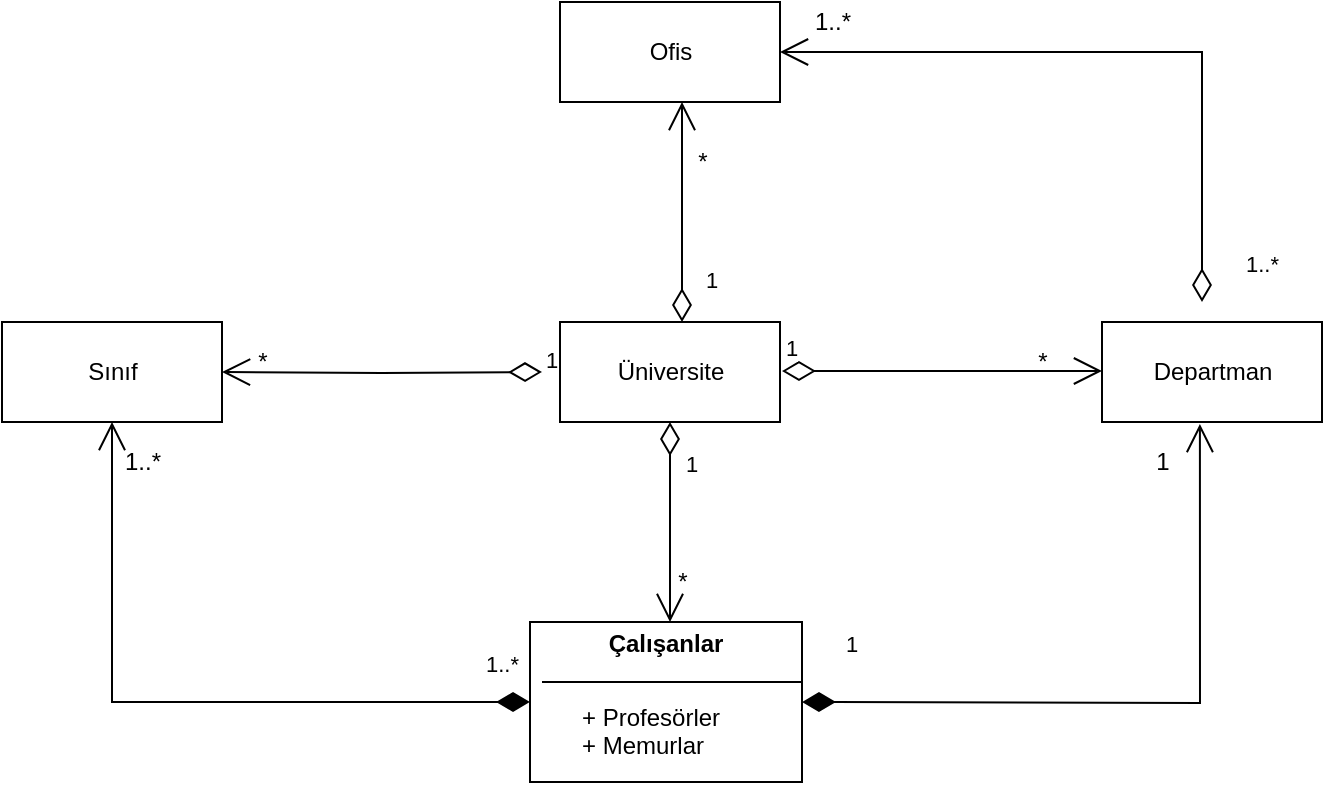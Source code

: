 <mxfile version="19.0.0" type="github">
  <diagram id="C5RBs43oDa-KdzZeNtuy" name="Page-1">
    <mxGraphModel dx="1181" dy="769" grid="1" gridSize="10" guides="1" tooltips="1" connect="1" arrows="1" fold="1" page="1" pageScale="1" pageWidth="827" pageHeight="1169" math="0" shadow="0">
      <root>
        <mxCell id="WIyWlLk6GJQsqaUBKTNV-0" />
        <mxCell id="WIyWlLk6GJQsqaUBKTNV-1" parent="WIyWlLk6GJQsqaUBKTNV-0" />
        <mxCell id="BnZvguF5sgpPLLufHSTl-1" value="Üniversite" style="html=1;" parent="WIyWlLk6GJQsqaUBKTNV-1" vertex="1">
          <mxGeometry x="359" y="240" width="110" height="50" as="geometry" />
        </mxCell>
        <mxCell id="BnZvguF5sgpPLLufHSTl-2" value="Sınıf" style="html=1;" parent="WIyWlLk6GJQsqaUBKTNV-1" vertex="1">
          <mxGeometry x="80" y="240" width="110" height="50" as="geometry" />
        </mxCell>
        <mxCell id="BnZvguF5sgpPLLufHSTl-3" value="Ofis" style="html=1;" parent="WIyWlLk6GJQsqaUBKTNV-1" vertex="1">
          <mxGeometry x="359" y="80" width="110" height="50" as="geometry" />
        </mxCell>
        <mxCell id="BnZvguF5sgpPLLufHSTl-4" value="Departman" style="html=1;" parent="WIyWlLk6GJQsqaUBKTNV-1" vertex="1">
          <mxGeometry x="630" y="240" width="110" height="50" as="geometry" />
        </mxCell>
        <mxCell id="BnZvguF5sgpPLLufHSTl-8" value="1" style="endArrow=open;html=1;endSize=12;startArrow=diamondThin;startSize=14;startFill=0;edgeStyle=orthogonalEdgeStyle;align=left;verticalAlign=bottom;rounded=0;" parent="WIyWlLk6GJQsqaUBKTNV-1" edge="1">
          <mxGeometry x="-1" y="3" relative="1" as="geometry">
            <mxPoint x="470" y="264.5" as="sourcePoint" />
            <mxPoint x="630" y="264.5" as="targetPoint" />
          </mxGeometry>
        </mxCell>
        <mxCell id="BnZvguF5sgpPLLufHSTl-9" value="*" style="text;html=1;align=center;verticalAlign=middle;resizable=0;points=[];autosize=1;strokeColor=none;fillColor=none;" parent="WIyWlLk6GJQsqaUBKTNV-1" vertex="1">
          <mxGeometry x="590" y="250" width="20" height="20" as="geometry" />
        </mxCell>
        <mxCell id="BnZvguF5sgpPLLufHSTl-10" value="1" style="endArrow=open;html=1;endSize=12;startArrow=diamondThin;startSize=14;startFill=0;edgeStyle=orthogonalEdgeStyle;align=left;verticalAlign=bottom;rounded=0;anchorPointDirection=1;entryX=1;entryY=0.5;entryDx=0;entryDy=0;" parent="WIyWlLk6GJQsqaUBKTNV-1" target="BnZvguF5sgpPLLufHSTl-2" edge="1">
          <mxGeometry x="-1" y="3" relative="1" as="geometry">
            <mxPoint x="350" y="265" as="sourcePoint" />
            <mxPoint x="239" y="264.5" as="targetPoint" />
          </mxGeometry>
        </mxCell>
        <mxCell id="BnZvguF5sgpPLLufHSTl-12" value="*" style="text;html=1;align=center;verticalAlign=middle;resizable=0;points=[];autosize=1;strokeColor=none;fillColor=none;" parent="WIyWlLk6GJQsqaUBKTNV-1" vertex="1">
          <mxGeometry x="200" y="250" width="20" height="20" as="geometry" />
        </mxCell>
        <mxCell id="BnZvguF5sgpPLLufHSTl-13" value="1" style="endArrow=open;html=1;endSize=12;startArrow=diamondThin;startSize=14;startFill=0;edgeStyle=orthogonalEdgeStyle;align=left;verticalAlign=bottom;rounded=0;" parent="WIyWlLk6GJQsqaUBKTNV-1" edge="1">
          <mxGeometry x="-0.778" y="-10" relative="1" as="geometry">
            <mxPoint x="420" y="240" as="sourcePoint" />
            <mxPoint x="420" y="130" as="targetPoint" />
            <mxPoint as="offset" />
          </mxGeometry>
        </mxCell>
        <mxCell id="BnZvguF5sgpPLLufHSTl-14" value="*" style="text;html=1;align=center;verticalAlign=middle;resizable=0;points=[];autosize=1;strokeColor=none;fillColor=none;" parent="WIyWlLk6GJQsqaUBKTNV-1" vertex="1">
          <mxGeometry x="420" y="150" width="20" height="20" as="geometry" />
        </mxCell>
        <mxCell id="BnZvguF5sgpPLLufHSTl-16" value="1" style="endArrow=open;html=1;endSize=12;startArrow=diamondThin;startSize=14;startFill=0;edgeStyle=orthogonalEdgeStyle;align=left;verticalAlign=bottom;rounded=0;entryX=0.5;entryY=0;entryDx=0;entryDy=0;exitX=0.5;exitY=1;exitDx=0;exitDy=0;" parent="WIyWlLk6GJQsqaUBKTNV-1" source="BnZvguF5sgpPLLufHSTl-1" edge="1">
          <mxGeometry x="-0.4" y="6" relative="1" as="geometry">
            <mxPoint x="414" y="310" as="sourcePoint" />
            <mxPoint x="414" y="390" as="targetPoint" />
            <mxPoint as="offset" />
          </mxGeometry>
        </mxCell>
        <mxCell id="BnZvguF5sgpPLLufHSTl-17" value="*" style="text;html=1;align=center;verticalAlign=middle;resizable=0;points=[];autosize=1;strokeColor=none;fillColor=none;" parent="WIyWlLk6GJQsqaUBKTNV-1" vertex="1">
          <mxGeometry x="410" y="360" width="20" height="20" as="geometry" />
        </mxCell>
        <mxCell id="BnZvguF5sgpPLLufHSTl-18" value="&lt;p style=&quot;margin:0px;margin-top:4px;text-align:center;&quot;&gt;&lt;b&gt;Çalışanlar&lt;/b&gt;&lt;/p&gt;" style="verticalAlign=top;align=left;overflow=fill;fontSize=12;fontFamily=Helvetica;html=1;" parent="WIyWlLk6GJQsqaUBKTNV-1" vertex="1">
          <mxGeometry x="344" y="390" width="136" height="80" as="geometry" />
        </mxCell>
        <mxCell id="BnZvguF5sgpPLLufHSTl-19" value="+ Profesörler&#xa;+ Memurlar" style="text;strokeColor=none;fillColor=none;align=left;verticalAlign=top;spacingLeft=4;spacingRight=4;overflow=hidden;rotatable=0;points=[[0,0.5],[1,0.5]];portConstraint=eastwest;" parent="WIyWlLk6GJQsqaUBKTNV-1" vertex="1">
          <mxGeometry x="364" y="424" width="100" height="46" as="geometry" />
        </mxCell>
        <mxCell id="BnZvguF5sgpPLLufHSTl-20" value="" style="line;strokeWidth=1;fillColor=none;align=left;verticalAlign=middle;spacingTop=-1;spacingLeft=3;spacingRight=3;rotatable=0;labelPosition=right;points=[];portConstraint=eastwest;" parent="WIyWlLk6GJQsqaUBKTNV-1" vertex="1">
          <mxGeometry x="350" y="416" width="130" height="8" as="geometry" />
        </mxCell>
        <mxCell id="BnZvguF5sgpPLLufHSTl-21" value="1..*" style="endArrow=open;html=1;endSize=12;startArrow=diamondThin;startSize=14;startFill=0;edgeStyle=orthogonalEdgeStyle;align=left;verticalAlign=bottom;rounded=0;entryX=1;entryY=0.5;entryDx=0;entryDy=0;" parent="WIyWlLk6GJQsqaUBKTNV-1" target="BnZvguF5sgpPLLufHSTl-3" edge="1">
          <mxGeometry x="-0.941" y="-20" relative="1" as="geometry">
            <mxPoint x="680" y="230" as="sourcePoint" />
            <mxPoint x="840" y="230" as="targetPoint" />
            <Array as="points">
              <mxPoint x="680" y="105" />
            </Array>
            <mxPoint as="offset" />
          </mxGeometry>
        </mxCell>
        <mxCell id="BnZvguF5sgpPLLufHSTl-22" value="1..*" style="text;html=1;align=center;verticalAlign=middle;resizable=0;points=[];autosize=1;strokeColor=none;fillColor=none;" parent="WIyWlLk6GJQsqaUBKTNV-1" vertex="1">
          <mxGeometry x="480" y="80" width="30" height="20" as="geometry" />
        </mxCell>
        <mxCell id="BnZvguF5sgpPLLufHSTl-24" value="1..*" style="endArrow=open;html=1;endSize=12;startArrow=diamondThin;startSize=14;startFill=1;edgeStyle=orthogonalEdgeStyle;align=left;verticalAlign=bottom;rounded=0;entryX=0.5;entryY=1;entryDx=0;entryDy=0;exitX=0;exitY=0.5;exitDx=0;exitDy=0;" parent="WIyWlLk6GJQsqaUBKTNV-1" source="BnZvguF5sgpPLLufHSTl-18" target="BnZvguF5sgpPLLufHSTl-2" edge="1">
          <mxGeometry x="-0.863" y="-10" relative="1" as="geometry">
            <mxPoint x="320" y="429.5" as="sourcePoint" />
            <mxPoint x="480" y="429.5" as="targetPoint" />
            <mxPoint as="offset" />
          </mxGeometry>
        </mxCell>
        <mxCell id="BnZvguF5sgpPLLufHSTl-25" value="1..*" style="text;html=1;align=center;verticalAlign=middle;resizable=0;points=[];autosize=1;strokeColor=none;fillColor=none;" parent="WIyWlLk6GJQsqaUBKTNV-1" vertex="1">
          <mxGeometry x="135" y="300" width="30" height="20" as="geometry" />
        </mxCell>
        <mxCell id="BnZvguF5sgpPLLufHSTl-26" value="1" style="endArrow=open;html=1;endSize=12;startArrow=diamondThin;startSize=14;startFill=1;edgeStyle=orthogonalEdgeStyle;align=left;verticalAlign=bottom;rounded=0;entryX=0.445;entryY=1.02;entryDx=0;entryDy=0;entryPerimeter=0;" parent="WIyWlLk6GJQsqaUBKTNV-1" target="BnZvguF5sgpPLLufHSTl-4" edge="1">
          <mxGeometry x="-0.882" y="20" relative="1" as="geometry">
            <mxPoint x="480" y="430" as="sourcePoint" />
            <mxPoint x="690" y="430" as="targetPoint" />
            <mxPoint as="offset" />
          </mxGeometry>
        </mxCell>
        <mxCell id="BnZvguF5sgpPLLufHSTl-27" value="1" style="text;html=1;align=center;verticalAlign=middle;resizable=0;points=[];autosize=1;strokeColor=none;fillColor=none;" parent="WIyWlLk6GJQsqaUBKTNV-1" vertex="1">
          <mxGeometry x="650" y="300" width="20" height="20" as="geometry" />
        </mxCell>
      </root>
    </mxGraphModel>
  </diagram>
</mxfile>
